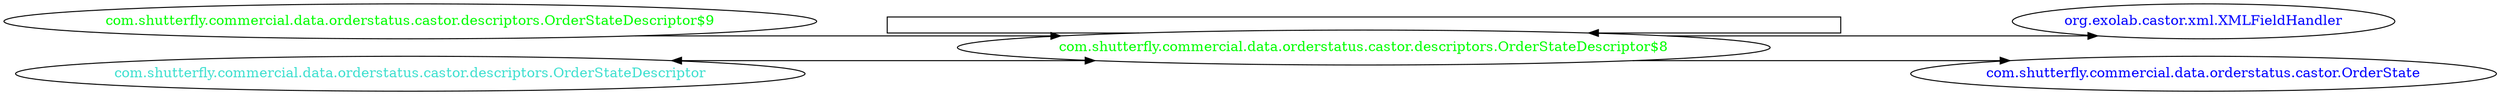 digraph dependencyGraph {
 concentrate=true;
 ranksep="2.0";
 rankdir="LR"; 
 splines="ortho";
"com.shutterfly.commercial.data.orderstatus.castor.descriptors.OrderStateDescriptor$8" [fontcolor="red"];
"org.exolab.castor.xml.XMLFieldHandler" [ fontcolor="blue" ];
"com.shutterfly.commercial.data.orderstatus.castor.descriptors.OrderStateDescriptor$8"->"org.exolab.castor.xml.XMLFieldHandler";
"com.shutterfly.commercial.data.orderstatus.castor.OrderState" [ fontcolor="blue" ];
"com.shutterfly.commercial.data.orderstatus.castor.descriptors.OrderStateDescriptor$8"->"com.shutterfly.commercial.data.orderstatus.castor.OrderState";
"com.shutterfly.commercial.data.orderstatus.castor.descriptors.OrderStateDescriptor$8" [ fontcolor="green" ];
"com.shutterfly.commercial.data.orderstatus.castor.descriptors.OrderStateDescriptor$8"->"com.shutterfly.commercial.data.orderstatus.castor.descriptors.OrderStateDescriptor$8";
"com.shutterfly.commercial.data.orderstatus.castor.descriptors.OrderStateDescriptor$9" [ fontcolor="green" ];
"com.shutterfly.commercial.data.orderstatus.castor.descriptors.OrderStateDescriptor$9"->"com.shutterfly.commercial.data.orderstatus.castor.descriptors.OrderStateDescriptor$8";
"com.shutterfly.commercial.data.orderstatus.castor.descriptors.OrderStateDescriptor" [ fontcolor="turquoise" ];
"com.shutterfly.commercial.data.orderstatus.castor.descriptors.OrderStateDescriptor"->"com.shutterfly.commercial.data.orderstatus.castor.descriptors.OrderStateDescriptor$8" [dir=both];
}
